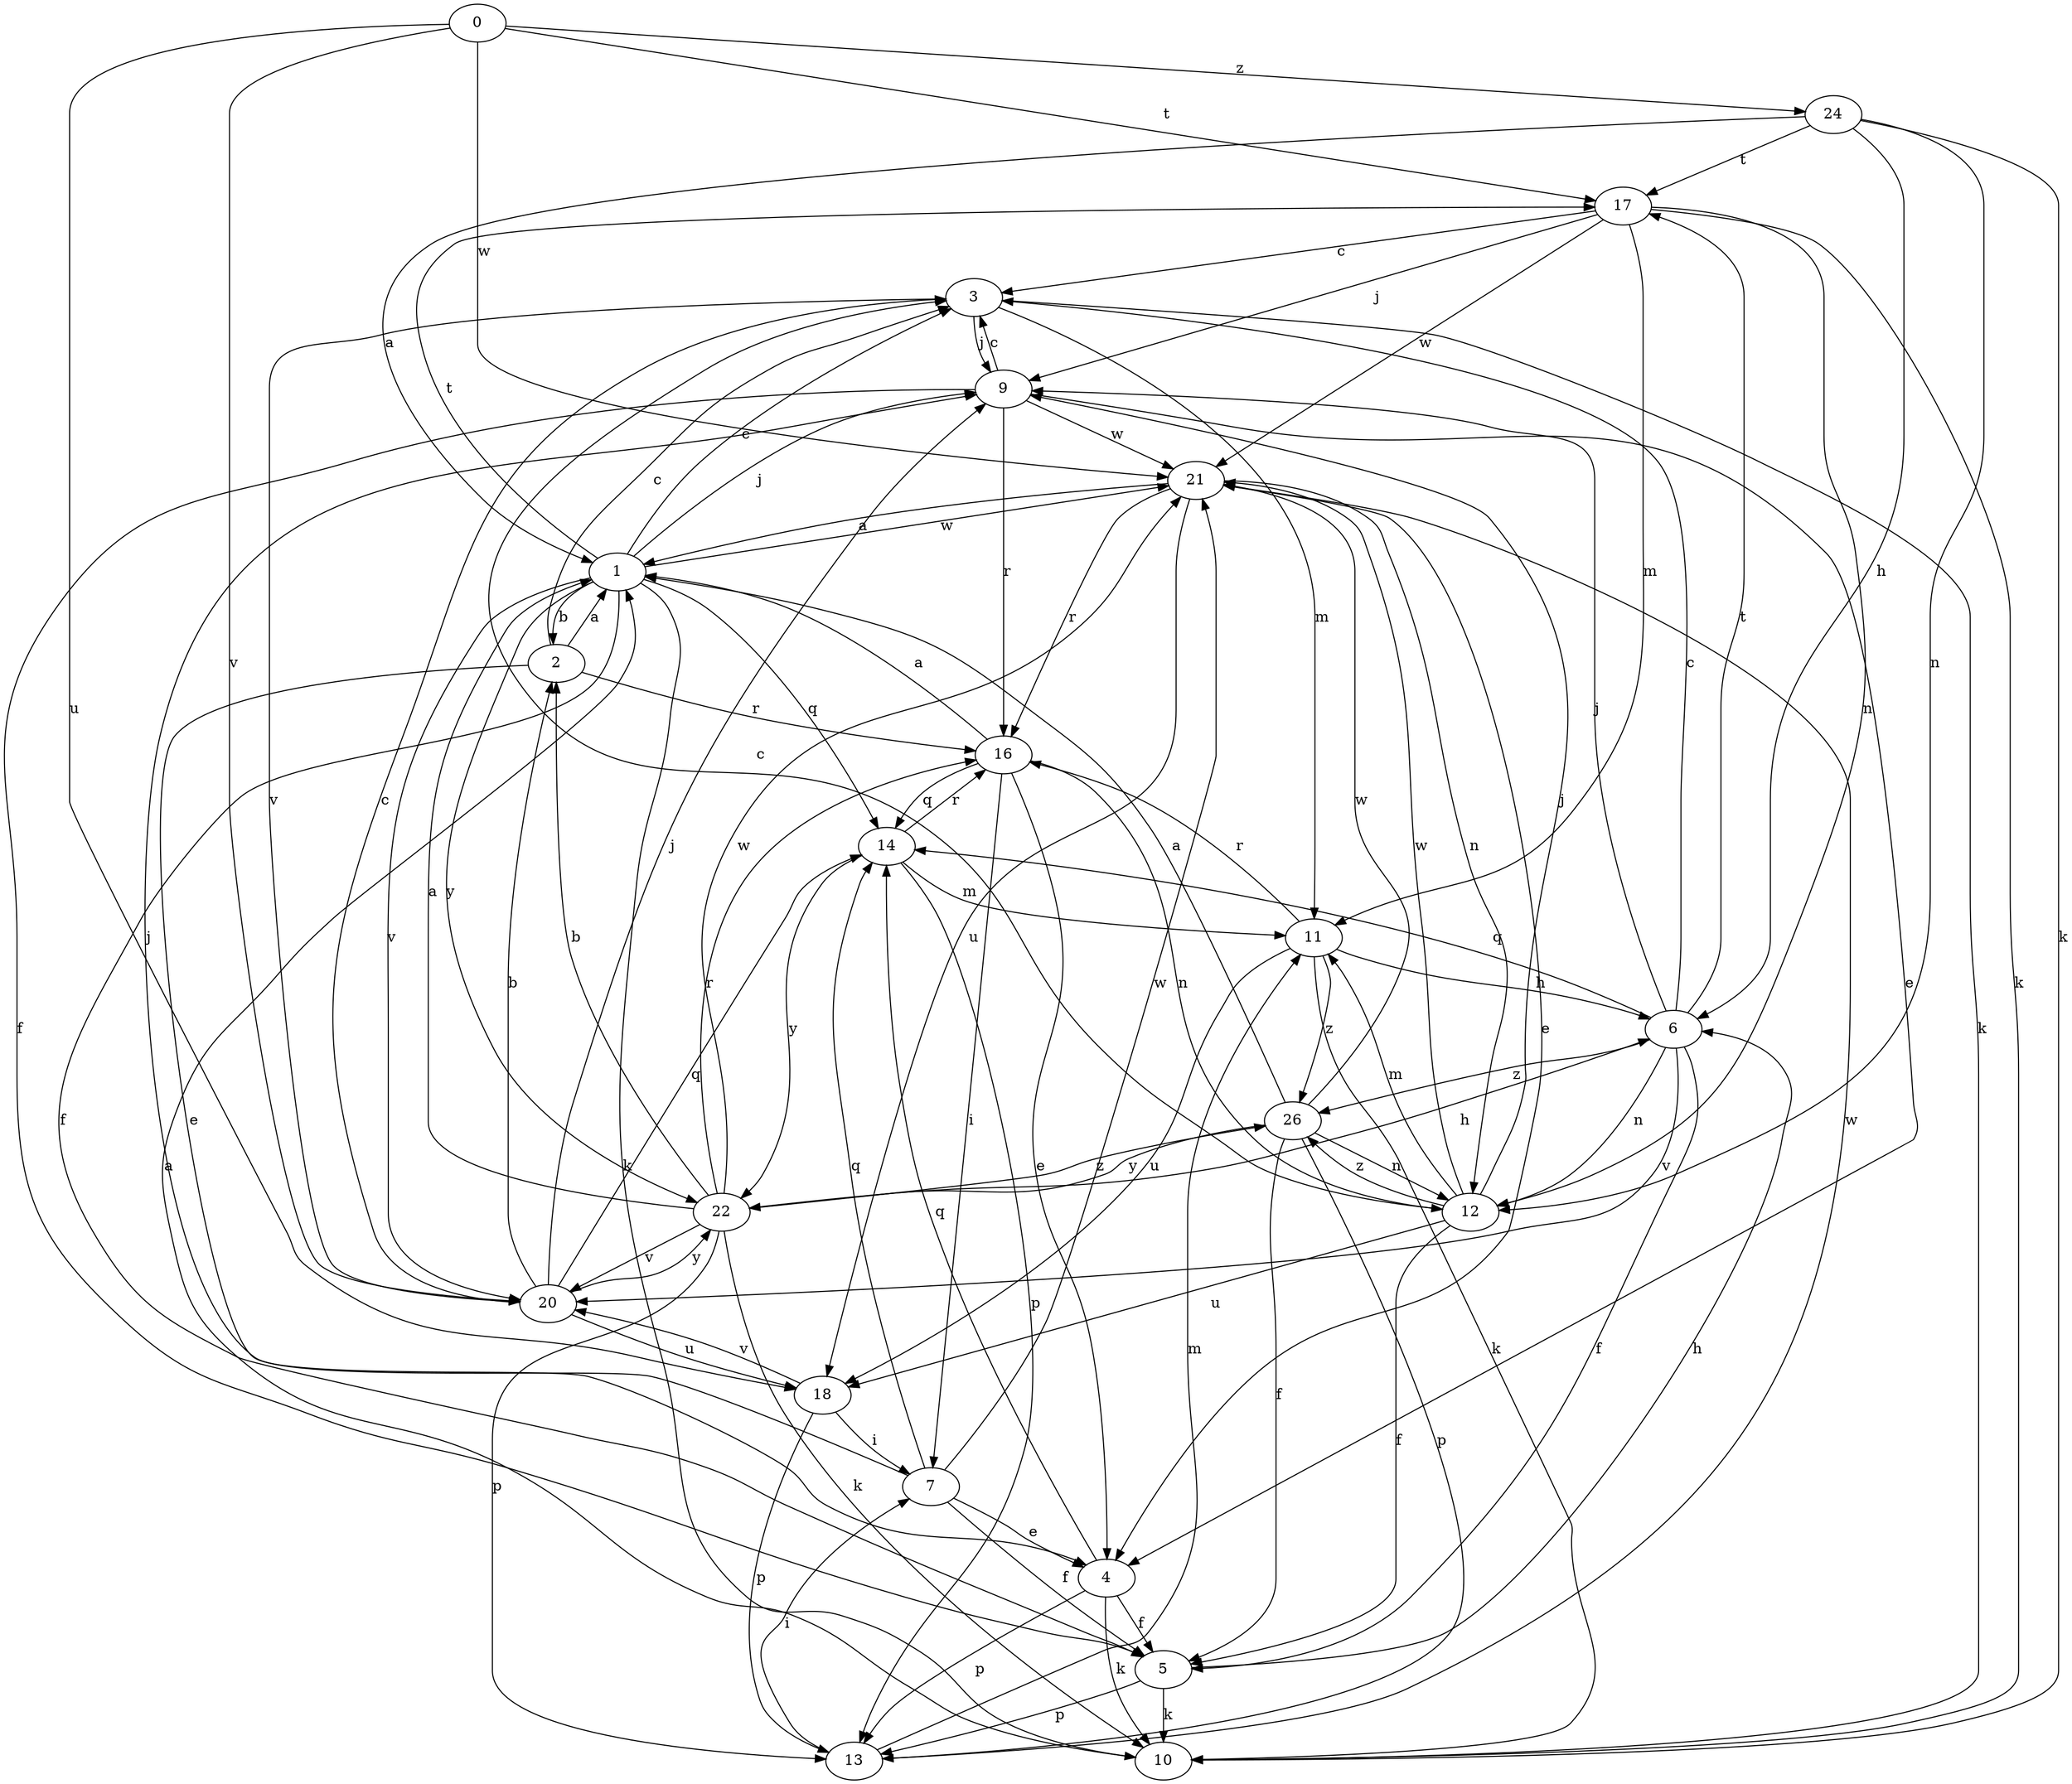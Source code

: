 strict digraph  {
0;
1;
2;
3;
4;
5;
6;
7;
9;
10;
11;
12;
13;
14;
16;
17;
18;
20;
21;
22;
24;
26;
0 -> 17  [label=t];
0 -> 18  [label=u];
0 -> 20  [label=v];
0 -> 21  [label=w];
0 -> 24  [label=z];
1 -> 2  [label=b];
1 -> 3  [label=c];
1 -> 5  [label=f];
1 -> 9  [label=j];
1 -> 10  [label=k];
1 -> 14  [label=q];
1 -> 17  [label=t];
1 -> 20  [label=v];
1 -> 21  [label=w];
1 -> 22  [label=y];
2 -> 1  [label=a];
2 -> 3  [label=c];
2 -> 4  [label=e];
2 -> 16  [label=r];
3 -> 9  [label=j];
3 -> 10  [label=k];
3 -> 11  [label=m];
3 -> 20  [label=v];
4 -> 5  [label=f];
4 -> 10  [label=k];
4 -> 13  [label=p];
4 -> 14  [label=q];
5 -> 6  [label=h];
5 -> 10  [label=k];
5 -> 13  [label=p];
6 -> 3  [label=c];
6 -> 5  [label=f];
6 -> 9  [label=j];
6 -> 12  [label=n];
6 -> 14  [label=q];
6 -> 17  [label=t];
6 -> 20  [label=v];
6 -> 26  [label=z];
7 -> 4  [label=e];
7 -> 5  [label=f];
7 -> 9  [label=j];
7 -> 14  [label=q];
7 -> 21  [label=w];
9 -> 3  [label=c];
9 -> 4  [label=e];
9 -> 5  [label=f];
9 -> 16  [label=r];
9 -> 21  [label=w];
10 -> 1  [label=a];
11 -> 6  [label=h];
11 -> 10  [label=k];
11 -> 16  [label=r];
11 -> 18  [label=u];
11 -> 26  [label=z];
12 -> 3  [label=c];
12 -> 5  [label=f];
12 -> 9  [label=j];
12 -> 11  [label=m];
12 -> 18  [label=u];
12 -> 21  [label=w];
12 -> 26  [label=z];
13 -> 7  [label=i];
13 -> 11  [label=m];
13 -> 21  [label=w];
14 -> 11  [label=m];
14 -> 13  [label=p];
14 -> 16  [label=r];
14 -> 22  [label=y];
16 -> 1  [label=a];
16 -> 4  [label=e];
16 -> 7  [label=i];
16 -> 12  [label=n];
16 -> 14  [label=q];
17 -> 3  [label=c];
17 -> 9  [label=j];
17 -> 10  [label=k];
17 -> 11  [label=m];
17 -> 12  [label=n];
17 -> 21  [label=w];
18 -> 7  [label=i];
18 -> 13  [label=p];
18 -> 20  [label=v];
20 -> 2  [label=b];
20 -> 3  [label=c];
20 -> 9  [label=j];
20 -> 14  [label=q];
20 -> 18  [label=u];
20 -> 22  [label=y];
21 -> 1  [label=a];
21 -> 4  [label=e];
21 -> 12  [label=n];
21 -> 16  [label=r];
21 -> 18  [label=u];
22 -> 1  [label=a];
22 -> 2  [label=b];
22 -> 6  [label=h];
22 -> 10  [label=k];
22 -> 13  [label=p];
22 -> 16  [label=r];
22 -> 20  [label=v];
22 -> 21  [label=w];
22 -> 26  [label=z];
24 -> 1  [label=a];
24 -> 6  [label=h];
24 -> 10  [label=k];
24 -> 12  [label=n];
24 -> 17  [label=t];
26 -> 1  [label=a];
26 -> 5  [label=f];
26 -> 12  [label=n];
26 -> 13  [label=p];
26 -> 21  [label=w];
26 -> 22  [label=y];
}
